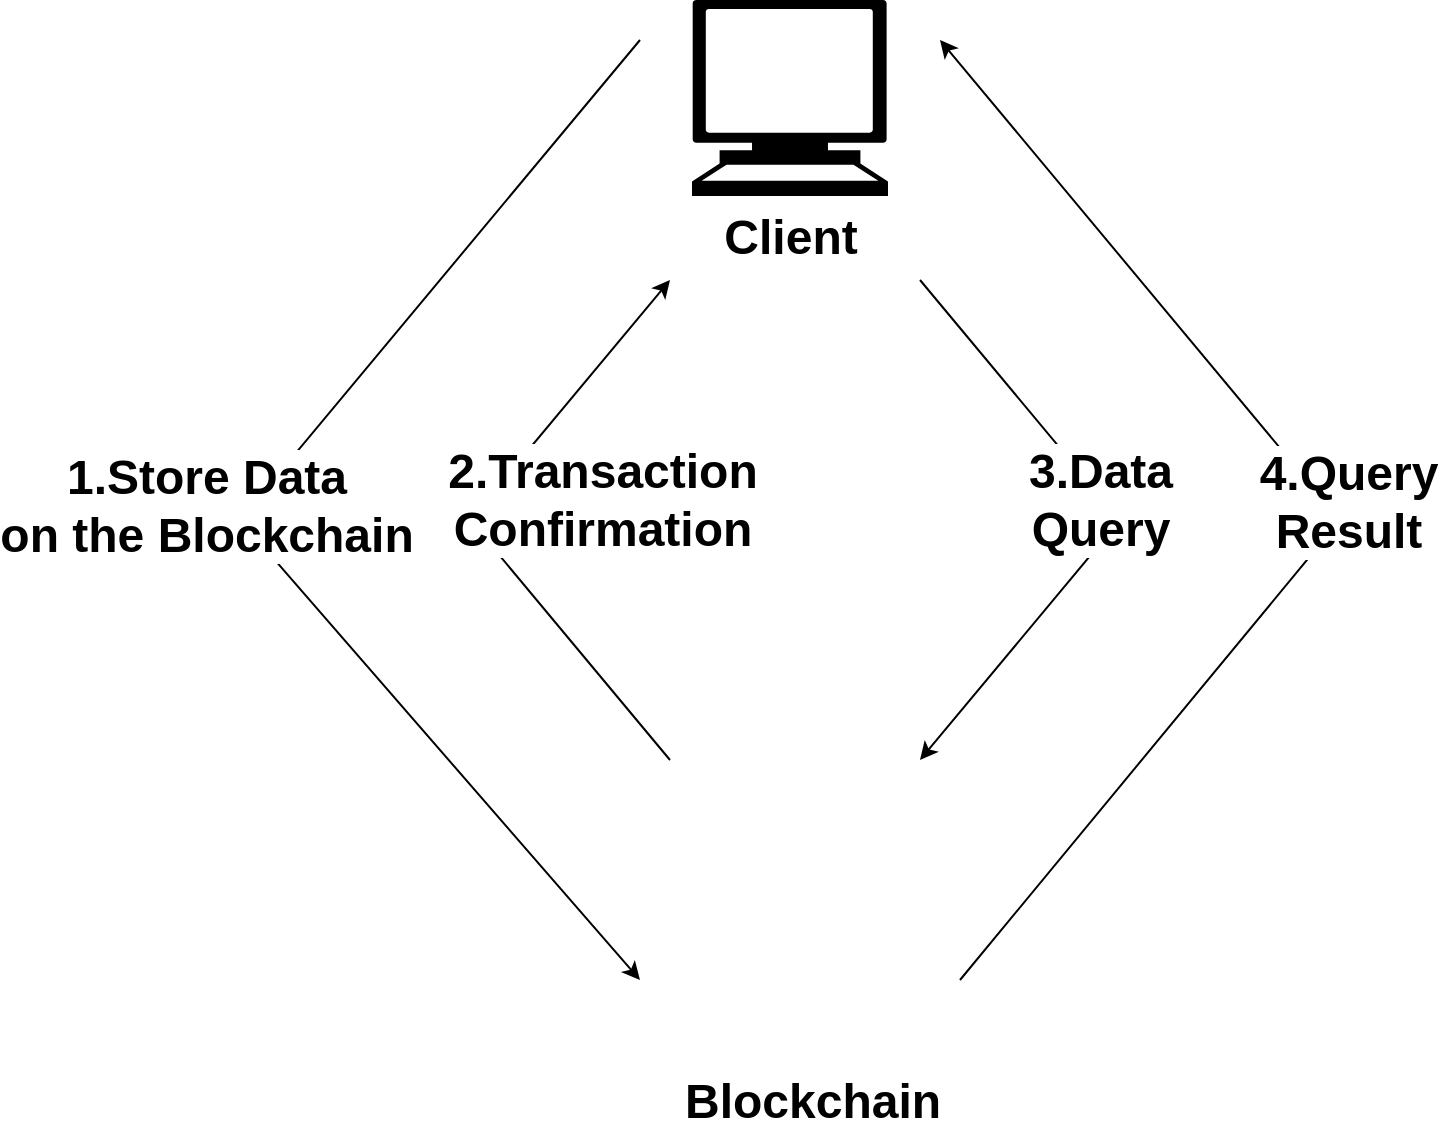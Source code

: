 <mxfile version="21.6.8" type="github">
  <diagram name="第 1 页" id="hKjsUNpYbOX7yVgXXxMw">
    <mxGraphModel dx="1873" dy="1108" grid="1" gridSize="10" guides="1" tooltips="1" connect="1" arrows="1" fold="1" page="1" pageScale="1" pageWidth="827" pageHeight="1169" math="0" shadow="0">
      <root>
        <mxCell id="0" />
        <mxCell id="1" parent="0" />
        <mxCell id="90S3NSIyCw6nQ_P8MRgn-1" value="&lt;font style=&quot;font-size: 24px;&quot;&gt;&lt;b&gt;Client&lt;/b&gt;&lt;/font&gt;" style="shape=mxgraph.signs.tech.computer;html=1;pointerEvents=1;fillColor=#000000;strokeColor=none;verticalLabelPosition=bottom;verticalAlign=top;align=center;" vertex="1" parent="1">
          <mxGeometry x="186" y="260" width="98" height="98" as="geometry" />
        </mxCell>
        <mxCell id="90S3NSIyCw6nQ_P8MRgn-4" value="&lt;font style=&quot;font-size: 24px;&quot;&gt;&lt;b&gt;Blockchain&lt;/b&gt;&lt;/font&gt;" style="shape=image;html=1;verticalAlign=top;verticalLabelPosition=bottom;labelBackgroundColor=#ffffff;imageAspect=0;aspect=fixed;image=https://cdn1.iconfinder.com/data/icons/cryptocurrency-blockchain-fintech-free/32/Cryptocurrency_blockchain_data-37-128.png" vertex="1" parent="1">
          <mxGeometry x="186" y="670" width="120" height="120" as="geometry" />
        </mxCell>
        <mxCell id="90S3NSIyCw6nQ_P8MRgn-5" value="" style="endArrow=classic;html=1;rounded=0;" edge="1" parent="1">
          <mxGeometry width="50" height="50" relative="1" as="geometry">
            <mxPoint x="160" y="280" as="sourcePoint" />
            <mxPoint x="160" y="750" as="targetPoint" />
            <Array as="points">
              <mxPoint x="-40" y="520" />
            </Array>
          </mxGeometry>
        </mxCell>
        <mxCell id="90S3NSIyCw6nQ_P8MRgn-22" value="&lt;font style=&quot;font-size: 24px;&quot;&gt;&lt;b&gt;1.Store Data&lt;br&gt;on the Blockchain&lt;/b&gt;&lt;/font&gt;" style="edgeLabel;html=1;align=center;verticalAlign=middle;resizable=0;points=[];" vertex="1" connectable="0" parent="90S3NSIyCw6nQ_P8MRgn-5">
          <mxGeometry x="0.15" y="-1" relative="1" as="geometry">
            <mxPoint x="-44" y="-40" as="offset" />
          </mxGeometry>
        </mxCell>
        <mxCell id="90S3NSIyCw6nQ_P8MRgn-9" value="" style="endArrow=classic;html=1;rounded=0;" edge="1" parent="1">
          <mxGeometry width="50" height="50" relative="1" as="geometry">
            <mxPoint x="175" y="640" as="sourcePoint" />
            <mxPoint x="175" y="400" as="targetPoint" />
            <Array as="points">
              <mxPoint x="75" y="520" />
            </Array>
          </mxGeometry>
        </mxCell>
        <mxCell id="90S3NSIyCw6nQ_P8MRgn-24" value="&lt;font style=&quot;font-size: 24px;&quot;&gt;&lt;b&gt;2.Transaction&lt;br&gt;Confirmation&lt;/b&gt;&lt;/font&gt;" style="edgeLabel;html=1;align=center;verticalAlign=middle;resizable=0;points=[];" vertex="1" connectable="0" parent="90S3NSIyCw6nQ_P8MRgn-9">
          <mxGeometry x="-0.125" y="3" relative="1" as="geometry">
            <mxPoint x="55" y="-27" as="offset" />
          </mxGeometry>
        </mxCell>
        <mxCell id="90S3NSIyCw6nQ_P8MRgn-11" value="" style="endArrow=classic;html=1;rounded=0;" edge="1" parent="1">
          <mxGeometry width="50" height="50" relative="1" as="geometry">
            <mxPoint x="300" y="400" as="sourcePoint" />
            <mxPoint x="300" y="640" as="targetPoint" />
            <Array as="points">
              <mxPoint x="400" y="520" />
            </Array>
          </mxGeometry>
        </mxCell>
        <mxCell id="90S3NSIyCw6nQ_P8MRgn-25" value="&lt;font style=&quot;font-size: 24px;&quot;&gt;&lt;b&gt;3.Data&lt;br&gt;Query&lt;/b&gt;&lt;/font&gt;" style="edgeLabel;html=1;align=center;verticalAlign=middle;resizable=0;points=[];" vertex="1" connectable="0" parent="90S3NSIyCw6nQ_P8MRgn-11">
          <mxGeometry x="0.165" y="2" relative="1" as="geometry">
            <mxPoint x="5" y="-31" as="offset" />
          </mxGeometry>
        </mxCell>
        <mxCell id="90S3NSIyCw6nQ_P8MRgn-13" value="" style="endArrow=classic;html=1;rounded=0;" edge="1" parent="1">
          <mxGeometry width="50" height="50" relative="1" as="geometry">
            <mxPoint x="320" y="750" as="sourcePoint" />
            <mxPoint x="310" y="280" as="targetPoint" />
            <Array as="points">
              <mxPoint x="510" y="520" />
            </Array>
          </mxGeometry>
        </mxCell>
        <mxCell id="90S3NSIyCw6nQ_P8MRgn-26" value="&lt;b&gt;&lt;font style=&quot;font-size: 24px;&quot;&gt;4.Query&lt;br&gt;Result&lt;/font&gt;&lt;/b&gt;" style="edgeLabel;html=1;align=center;verticalAlign=middle;resizable=0;points=[];" vertex="1" connectable="0" parent="90S3NSIyCw6nQ_P8MRgn-13">
          <mxGeometry x="-0.173" relative="1" as="geometry">
            <mxPoint x="33" y="-45" as="offset" />
          </mxGeometry>
        </mxCell>
      </root>
    </mxGraphModel>
  </diagram>
</mxfile>
